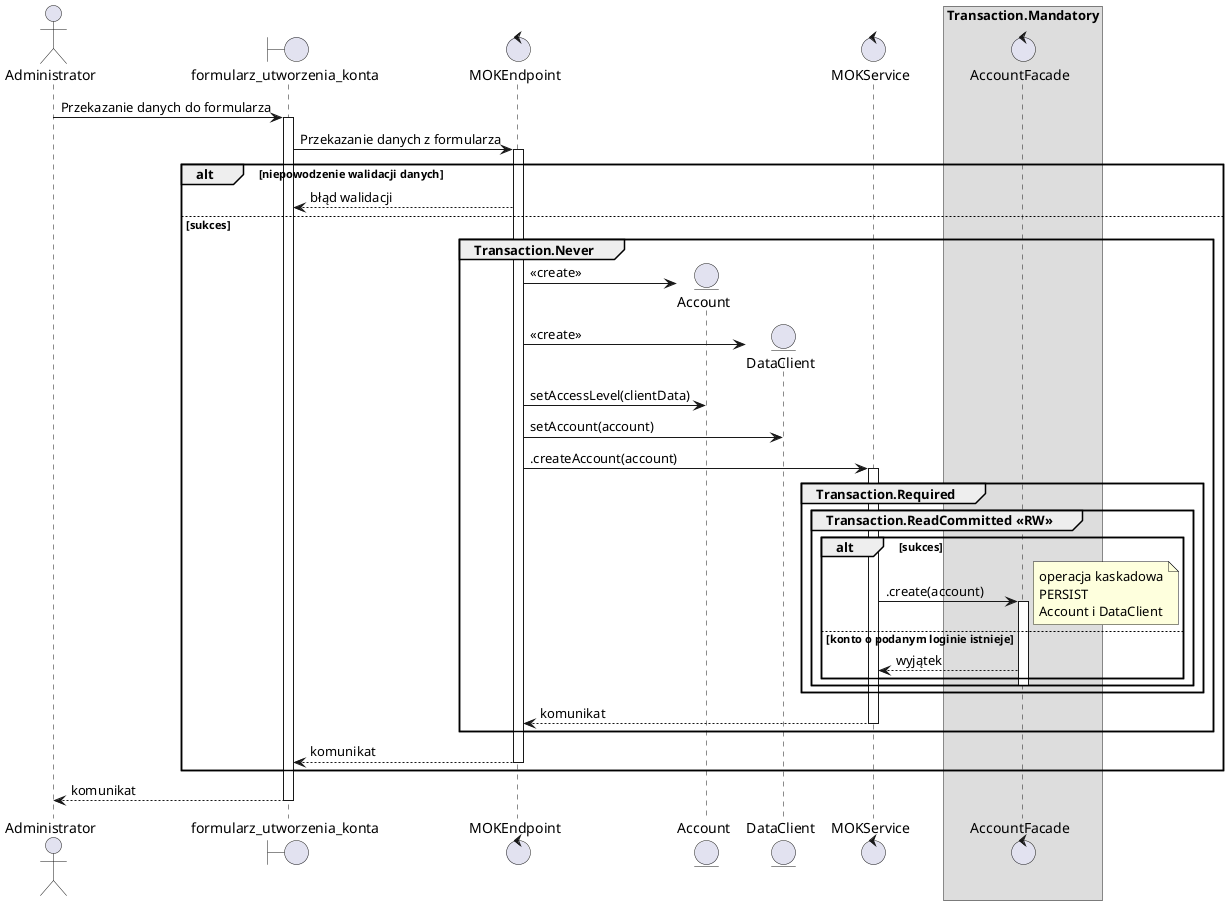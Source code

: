 @startuml MOK.2 - Utwórz konto


actor Administrator as guest
boundary formularz_utworzenia_konta as gui
control MOKEndpoint as endpoint
entity Account as account
entity DataClient as clientData
control MOKService as service
control AccountFacade as accFacade

skinparam backgroundcolor transparent

guest -> gui ++ : Przekazanie danych do formularza
gui -> endpoint ++ : Przekazanie danych z formularza

alt niepowodzenie walidacji danych
    endpoint --> gui : błąd walidacji
else sukces
    group Transaction.Never

        endpoint -> account **: <<create>>
        endpoint -> clientData **: <<create>>
        endpoint -> account : setAccessLevel(clientData)
        endpoint -> clientData: setAccount(account)
        endpoint -> service ++ : .createAccount(account)

        group Transaction.Required
            group Transaction.ReadCommitted <<RW>>
                box Transaction.Mandatory 
                    participant accFacade
                    alt sukces
                    service -> accFacade ++: .create(account)
                    note right
                        operacja kaskadowa
                        PERSIST
                        Account i DataClient
                    end note

                    else konto o podanym loginie istnieje
                        accFacade --> service : wyjątek
                    end

                    deactivate accFacade
                end box
            end
        end
        return komunikat

    end
    
    return komunikat
end

return komunikat